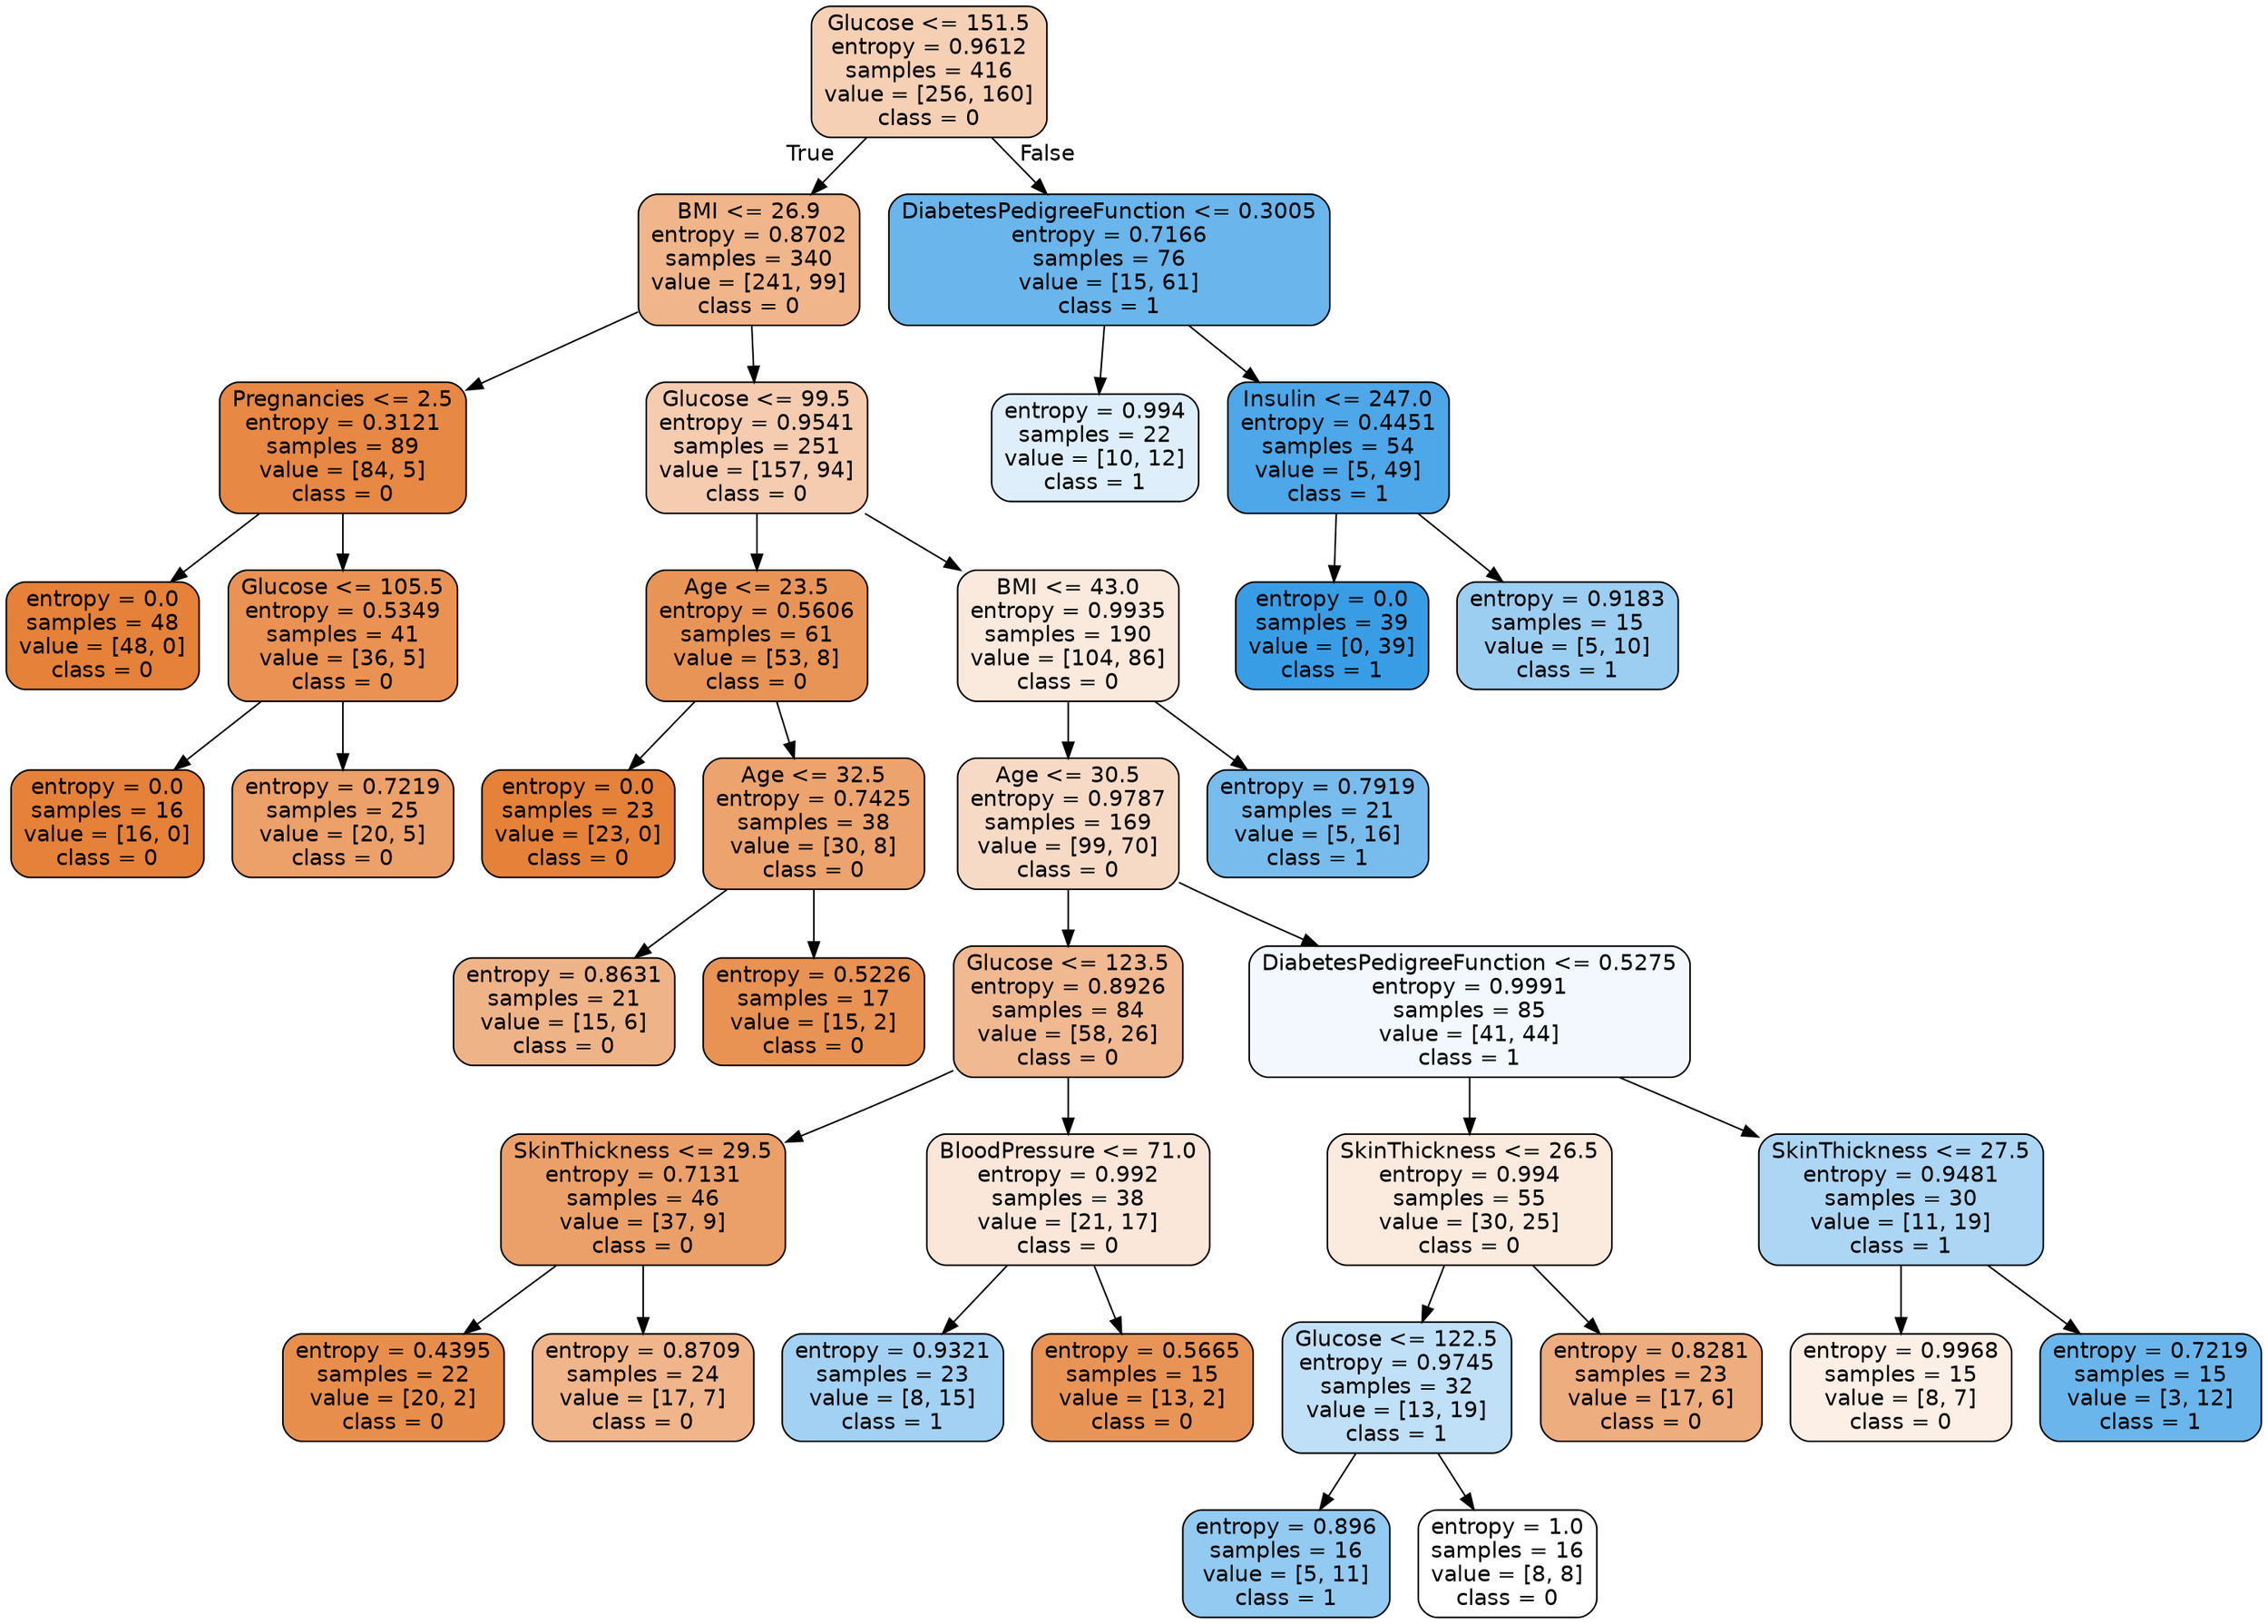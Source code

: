 digraph Tree {
node [shape=box, style="filled, rounded", color="black", fontname=helvetica] ;
edge [fontname=helvetica] ;
0 [label="Glucose <= 151.5\nentropy = 0.9612\nsamples = 416\nvalue = [256, 160]\nclass = 0", fillcolor="#f5d0b5"] ;
1 [label="BMI <= 26.9\nentropy = 0.8702\nsamples = 340\nvalue = [241, 99]\nclass = 0", fillcolor="#f0b58a"] ;
0 -> 1 [labeldistance=2.5, labelangle=45, headlabel="True"] ;
3 [label="Pregnancies <= 2.5\nentropy = 0.3121\nsamples = 89\nvalue = [84, 5]\nclass = 0", fillcolor="#e78845"] ;
1 -> 3 ;
15 [label="entropy = 0.0\nsamples = 48\nvalue = [48, 0]\nclass = 0", fillcolor="#e58139"] ;
3 -> 15 ;
16 [label="Glucose <= 105.5\nentropy = 0.5349\nsamples = 41\nvalue = [36, 5]\nclass = 0", fillcolor="#e99254"] ;
3 -> 16 ;
23 [label="entropy = 0.0\nsamples = 16\nvalue = [16, 0]\nclass = 0", fillcolor="#e58139"] ;
16 -> 23 ;
24 [label="entropy = 0.7219\nsamples = 25\nvalue = [20, 5]\nclass = 0", fillcolor="#eca06a"] ;
16 -> 24 ;
4 [label="Glucose <= 99.5\nentropy = 0.9541\nsamples = 251\nvalue = [157, 94]\nclass = 0", fillcolor="#f5ccb0"] ;
1 -> 4 ;
5 [label="Age <= 23.5\nentropy = 0.5606\nsamples = 61\nvalue = [53, 8]\nclass = 0", fillcolor="#e99457"] ;
4 -> 5 ;
13 [label="entropy = 0.0\nsamples = 23\nvalue = [23, 0]\nclass = 0", fillcolor="#e58139"] ;
5 -> 13 ;
14 [label="Age <= 32.5\nentropy = 0.7425\nsamples = 38\nvalue = [30, 8]\nclass = 0", fillcolor="#eca36e"] ;
5 -> 14 ;
33 [label="entropy = 0.8631\nsamples = 21\nvalue = [15, 6]\nclass = 0", fillcolor="#efb388"] ;
14 -> 33 ;
34 [label="entropy = 0.5226\nsamples = 17\nvalue = [15, 2]\nclass = 0", fillcolor="#e89253"] ;
14 -> 34 ;
6 [label="BMI <= 43.0\nentropy = 0.9935\nsamples = 190\nvalue = [104, 86]\nclass = 0", fillcolor="#fae9dd"] ;
4 -> 6 ;
11 [label="Age <= 30.5\nentropy = 0.9787\nsamples = 169\nvalue = [99, 70]\nclass = 0", fillcolor="#f7dac5"] ;
6 -> 11 ;
17 [label="Glucose <= 123.5\nentropy = 0.8926\nsamples = 84\nvalue = [58, 26]\nclass = 0", fillcolor="#f1b992"] ;
11 -> 17 ;
19 [label="SkinThickness <= 29.5\nentropy = 0.7131\nsamples = 46\nvalue = [37, 9]\nclass = 0", fillcolor="#eba069"] ;
17 -> 19 ;
25 [label="entropy = 0.4395\nsamples = 22\nvalue = [20, 2]\nclass = 0", fillcolor="#e88e4d"] ;
19 -> 25 ;
26 [label="entropy = 0.8709\nsamples = 24\nvalue = [17, 7]\nclass = 0", fillcolor="#f0b58b"] ;
19 -> 26 ;
20 [label="BloodPressure <= 71.0\nentropy = 0.992\nsamples = 38\nvalue = [21, 17]\nclass = 0", fillcolor="#fae7d9"] ;
17 -> 20 ;
21 [label="entropy = 0.9321\nsamples = 23\nvalue = [8, 15]\nclass = 1", fillcolor="#a3d1f3"] ;
20 -> 21 ;
22 [label="entropy = 0.5665\nsamples = 15\nvalue = [13, 2]\nclass = 0", fillcolor="#e99457"] ;
20 -> 22 ;
18 [label="DiabetesPedigreeFunction <= 0.5275\nentropy = 0.9991\nsamples = 85\nvalue = [41, 44]\nclass = 1", fillcolor="#f2f8fd"] ;
11 -> 18 ;
27 [label="SkinThickness <= 26.5\nentropy = 0.994\nsamples = 55\nvalue = [30, 25]\nclass = 0", fillcolor="#fbeade"] ;
18 -> 27 ;
29 [label="Glucose <= 122.5\nentropy = 0.9745\nsamples = 32\nvalue = [13, 19]\nclass = 1", fillcolor="#c0e0f7"] ;
27 -> 29 ;
35 [label="entropy = 0.896\nsamples = 16\nvalue = [5, 11]\nclass = 1", fillcolor="#93caf1"] ;
29 -> 35 ;
36 [label="entropy = 1.0\nsamples = 16\nvalue = [8, 8]\nclass = 0", fillcolor="#ffffff"] ;
29 -> 36 ;
30 [label="entropy = 0.8281\nsamples = 23\nvalue = [17, 6]\nclass = 0", fillcolor="#eead7f"] ;
27 -> 30 ;
28 [label="SkinThickness <= 27.5\nentropy = 0.9481\nsamples = 30\nvalue = [11, 19]\nclass = 1", fillcolor="#acd6f4"] ;
18 -> 28 ;
31 [label="entropy = 0.9968\nsamples = 15\nvalue = [8, 7]\nclass = 0", fillcolor="#fcefe6"] ;
28 -> 31 ;
32 [label="entropy = 0.7219\nsamples = 15\nvalue = [3, 12]\nclass = 1", fillcolor="#6ab6ec"] ;
28 -> 32 ;
12 [label="entropy = 0.7919\nsamples = 21\nvalue = [5, 16]\nclass = 1", fillcolor="#77bced"] ;
6 -> 12 ;
2 [label="DiabetesPedigreeFunction <= 0.3005\nentropy = 0.7166\nsamples = 76\nvalue = [15, 61]\nclass = 1", fillcolor="#6ab5eb"] ;
0 -> 2 [labeldistance=2.5, labelangle=-45, headlabel="False"] ;
7 [label="entropy = 0.994\nsamples = 22\nvalue = [10, 12]\nclass = 1", fillcolor="#deeffb"] ;
2 -> 7 ;
8 [label="Insulin <= 247.0\nentropy = 0.4451\nsamples = 54\nvalue = [5, 49]\nclass = 1", fillcolor="#4da7e8"] ;
2 -> 8 ;
9 [label="entropy = 0.0\nsamples = 39\nvalue = [0, 39]\nclass = 1", fillcolor="#399de5"] ;
8 -> 9 ;
10 [label="entropy = 0.9183\nsamples = 15\nvalue = [5, 10]\nclass = 1", fillcolor="#9ccef2"] ;
8 -> 10 ;
}